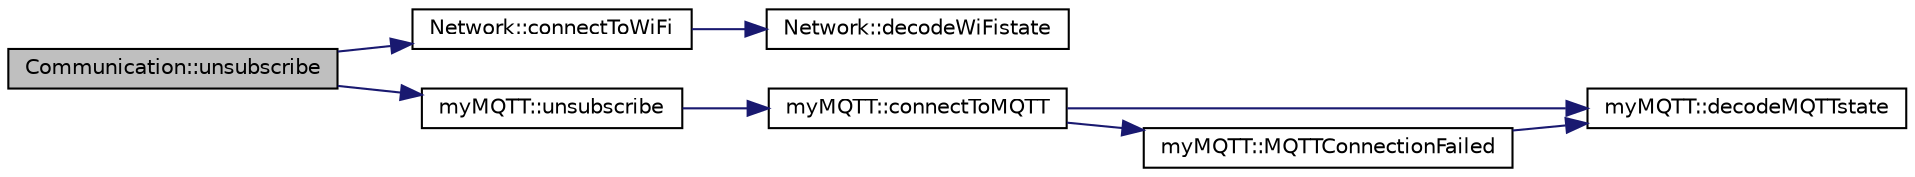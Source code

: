 digraph "Communication::unsubscribe"
{
 // LATEX_PDF_SIZE
  edge [fontname="Helvetica",fontsize="10",labelfontname="Helvetica",labelfontsize="10"];
  node [fontname="Helvetica",fontsize="10",shape=record];
  rankdir="LR";
  Node62 [label="Communication::unsubscribe",height=0.2,width=0.4,color="black", fillcolor="grey75", style="filled", fontcolor="black",tooltip="unsubsribes from MQTT topic on Server"];
  Node62 -> Node63 [color="midnightblue",fontsize="10",style="solid",fontname="Helvetica"];
  Node63 [label="Network::connectToWiFi",height=0.2,width=0.4,color="black", fillcolor="white", style="filled",URL="$class_network.html#ad7fff536b31740411da0e7c8f281eda9",tooltip="Connects to a WiFi with the given Credential."];
  Node63 -> Node64 [color="midnightblue",fontsize="10",style="solid",fontname="Helvetica"];
  Node64 [label="Network::decodeWiFistate",height=0.2,width=0.4,color="black", fillcolor="white", style="filled",URL="$class_network.html#a31ebd477ecb0f08f85b7fa52b9f2bb7a",tooltip="Decodes the Error Values from Wifi status() and returns a description."];
  Node62 -> Node65 [color="midnightblue",fontsize="10",style="solid",fontname="Helvetica"];
  Node65 [label="myMQTT::unsubscribe",height=0.2,width=0.4,color="black", fillcolor="white", style="filled",URL="$classmy_m_q_t_t.html#a215cee06699f991dd068e92e302563a5",tooltip="unsubsribes from MQTT topic on Server"];
  Node65 -> Node66 [color="midnightblue",fontsize="10",style="solid",fontname="Helvetica"];
  Node66 [label="myMQTT::connectToMQTT",height=0.2,width=0.4,color="black", fillcolor="white", style="filled",URL="$classmy_m_q_t_t.html#a6d495c08a06513954b95d961f0595959",tooltip="Connects to the MQTT-server."];
  Node66 -> Node67 [color="midnightblue",fontsize="10",style="solid",fontname="Helvetica"];
  Node67 [label="myMQTT::decodeMQTTstate",height=0.2,width=0.4,color="black", fillcolor="white", style="filled",URL="$classmy_m_q_t_t.html#ae4372969b093a2487479005ccb398cbc",tooltip="Decodes the Error Values from MQTT state() and returns a description."];
  Node66 -> Node68 [color="midnightblue",fontsize="10",style="solid",fontname="Helvetica"];
  Node68 [label="myMQTT::MQTTConnectionFailed",height=0.2,width=0.4,color="black", fillcolor="white", style="filled",URL="$classmy_m_q_t_t.html#a260a10a835dc83e7268bc901c5a45a00",tooltip="Writes Error-Message about MQTT connection."];
  Node68 -> Node67 [color="midnightblue",fontsize="10",style="solid",fontname="Helvetica"];
}
